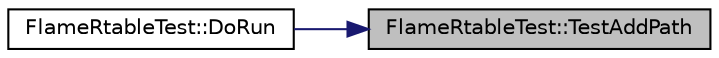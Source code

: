 digraph "FlameRtableTest::TestAddPath"
{
 // LATEX_PDF_SIZE
  edge [fontname="Helvetica",fontsize="10",labelfontname="Helvetica",labelfontsize="10"];
  node [fontname="Helvetica",fontsize="10",shape=record];
  rankdir="RL";
  Node1 [label="FlameRtableTest::TestAddPath",height=0.2,width=0.4,color="black", fillcolor="grey75", style="filled", fontcolor="black",tooltip="Test add path and try to lookup after entry has expired."];
  Node1 -> Node2 [dir="back",color="midnightblue",fontsize="10",style="solid",fontname="Helvetica"];
  Node2 [label="FlameRtableTest::DoRun",height=0.2,width=0.4,color="black", fillcolor="white", style="filled",URL="$class_flame_rtable_test.html#acc465c9fd35c2ece212f63ee5f7bbe07",tooltip="Implementation to actually run this TestCase."];
}
